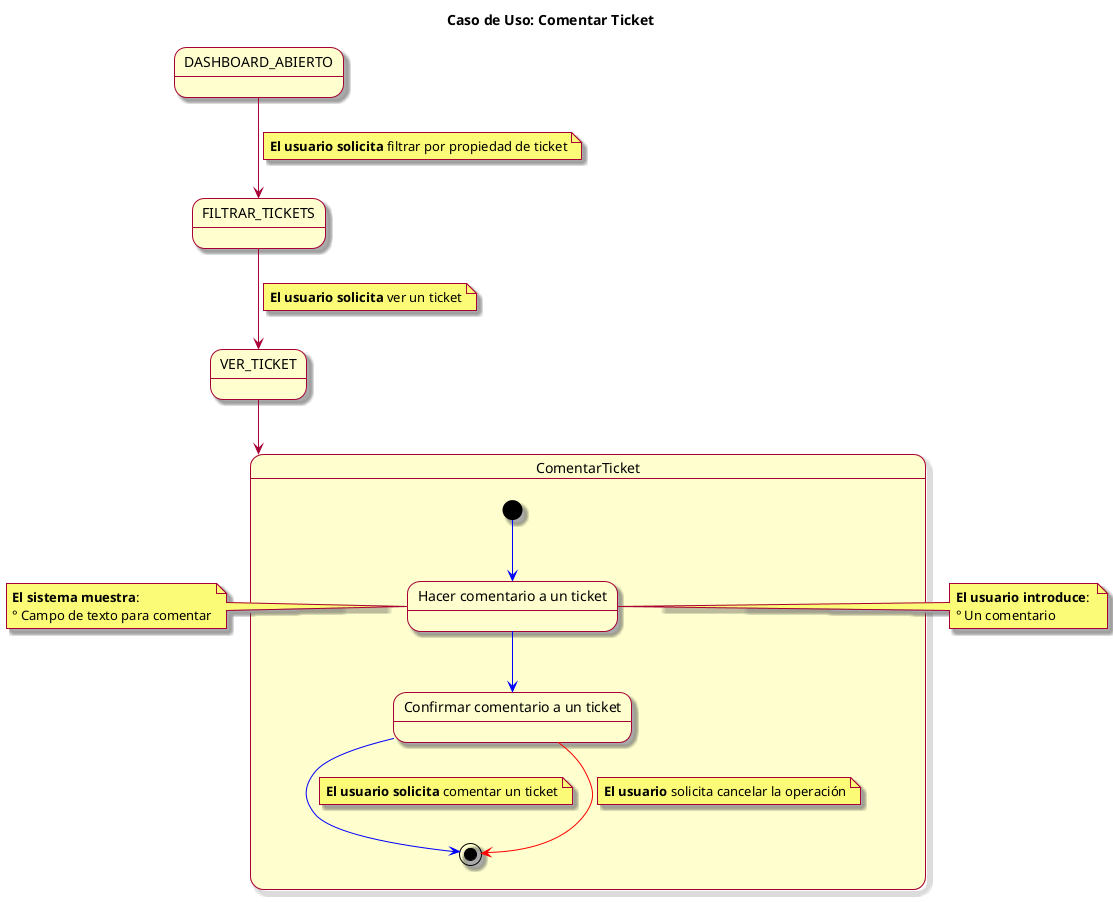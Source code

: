@startuml
skin rose
title Caso de Uso: Comentar Ticket

state DASHBOARD_ABIERTO
state VER_TICKET
state FILTRAR_TICKETS

DASHBOARD_ABIERTO --> FILTRAR_TICKETS
note on link: **El usuario solicita** filtrar por propiedad de ticket
FILTRAR_TICKETS --> VER_TICKET
note on link: **El usuario solicita** ver un ticket
VER_TICKET --> ComentarTicket

state ComentarTicket {

  [*] -[#blue]-> comentarTicket
  state "Hacer comentario a un ticket" as comentarTicket
  comentarTicket -[#blue]-> confirmarComentario
  state "Confirmar comentario a un ticket" as confirmarComentario
  confirmarComentario -[#blue]-> [*]
  note on link: **El usuario solicita** comentar un ticket
    
  confirmarComentario -[#red]-> [*]
  note on link: **El usuario** solicita cancelar la operación
    
}

note left of comentarTicket
  **El sistema muestra**: 
  ° Campo de texto para comentar
end note

note left of comentarTicket
  **El usuario introduce**: 
  ° Un comentario
end note

@enduml